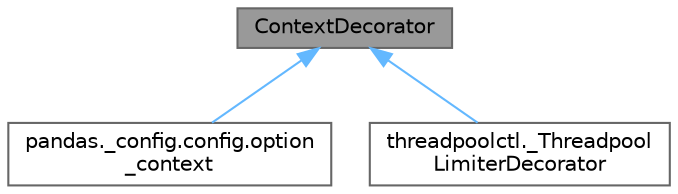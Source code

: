 digraph "ContextDecorator"
{
 // LATEX_PDF_SIZE
  bgcolor="transparent";
  edge [fontname=Helvetica,fontsize=10,labelfontname=Helvetica,labelfontsize=10];
  node [fontname=Helvetica,fontsize=10,shape=box,height=0.2,width=0.4];
  Node1 [id="Node000001",label="ContextDecorator",height=0.2,width=0.4,color="gray40", fillcolor="grey60", style="filled", fontcolor="black",tooltip=" "];
  Node1 -> Node2 [id="edge1_Node000001_Node000002",dir="back",color="steelblue1",style="solid",tooltip=" "];
  Node2 [id="Node000002",label="pandas._config.config.option\l_context",height=0.2,width=0.4,color="gray40", fillcolor="white", style="filled",URL="$de/dbe/classpandas_1_1__config_1_1config_1_1option__context.html",tooltip=" "];
  Node1 -> Node3 [id="edge2_Node000001_Node000003",dir="back",color="steelblue1",style="solid",tooltip=" "];
  Node3 [id="Node000003",label="threadpoolctl._Threadpool\lLimiterDecorator",height=0.2,width=0.4,color="gray40", fillcolor="white", style="filled",URL="$da/dcd/classthreadpoolctl_1_1__ThreadpoolLimiterDecorator.html",tooltip=" "];
}
